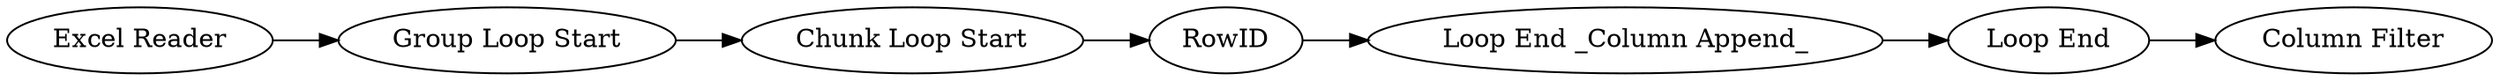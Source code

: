 digraph {
	4 -> 7
	6 -> 5
	5 -> 4
	1 -> 2
	2 -> 3
	3 -> 6
	5 [label="Loop End _Column Append_"]
	1 [label="Excel Reader"]
	7 [label="Column Filter"]
	4 [label="Loop End"]
	6 [label=RowID]
	3 [label="Chunk Loop Start"]
	2 [label="Group Loop Start"]
	rankdir=LR
}
